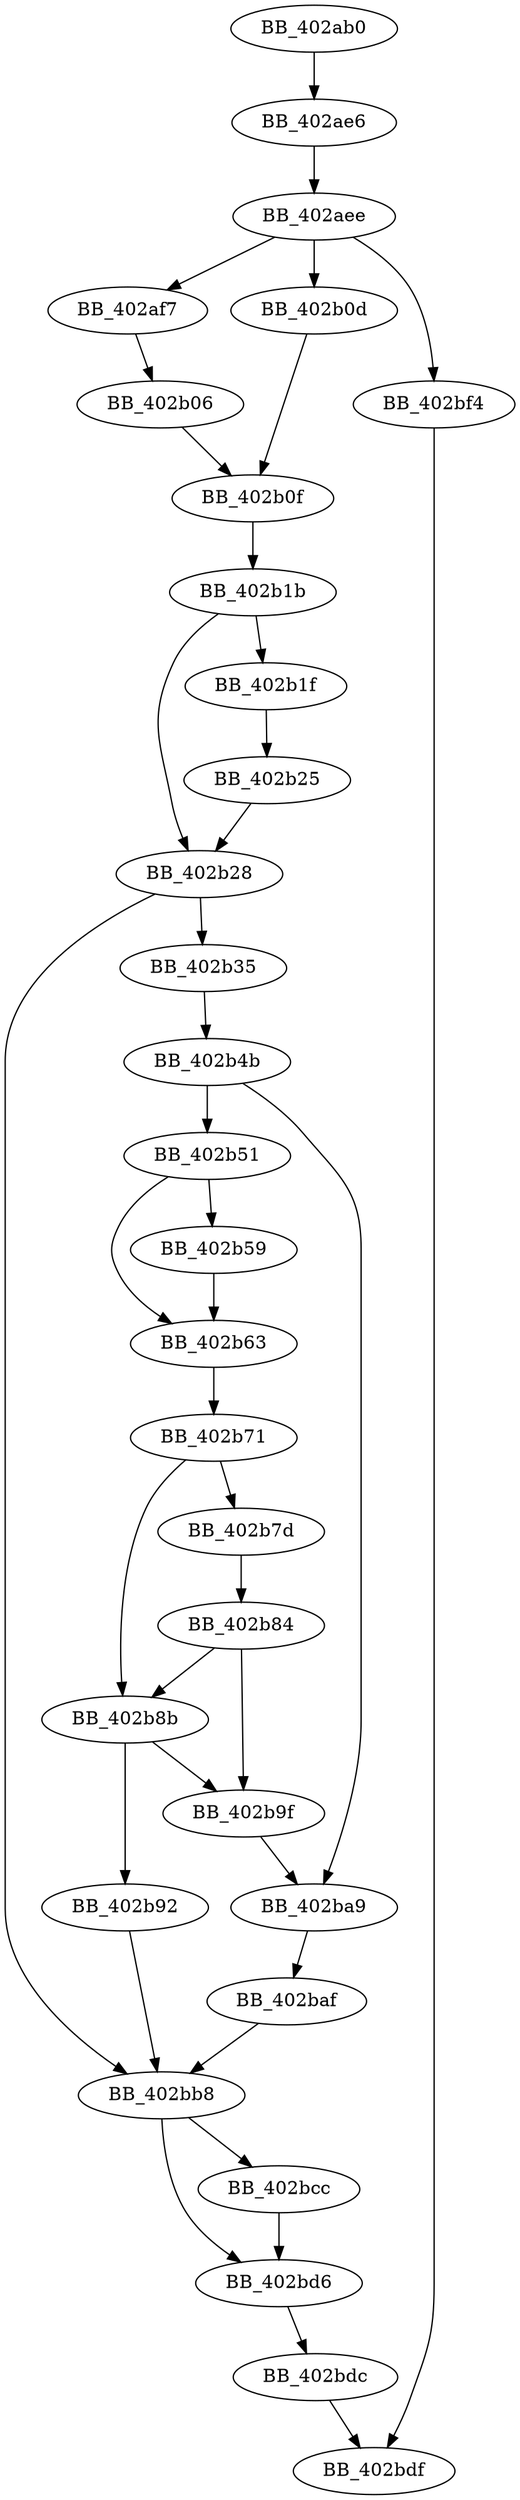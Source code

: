 DiGraph sub_402AB0{
BB_402ab0->BB_402ae6
BB_402ae6->BB_402aee
BB_402aee->BB_402af7
BB_402aee->BB_402b0d
BB_402aee->BB_402bf4
BB_402af7->BB_402b06
BB_402b06->BB_402b0f
BB_402b0d->BB_402b0f
BB_402b0f->BB_402b1b
BB_402b1b->BB_402b1f
BB_402b1b->BB_402b28
BB_402b1f->BB_402b25
BB_402b25->BB_402b28
BB_402b28->BB_402b35
BB_402b28->BB_402bb8
BB_402b35->BB_402b4b
BB_402b4b->BB_402b51
BB_402b4b->BB_402ba9
BB_402b51->BB_402b59
BB_402b51->BB_402b63
BB_402b59->BB_402b63
BB_402b63->BB_402b71
BB_402b71->BB_402b7d
BB_402b71->BB_402b8b
BB_402b7d->BB_402b84
BB_402b84->BB_402b8b
BB_402b84->BB_402b9f
BB_402b8b->BB_402b92
BB_402b8b->BB_402b9f
BB_402b92->BB_402bb8
BB_402b9f->BB_402ba9
BB_402ba9->BB_402baf
BB_402baf->BB_402bb8
BB_402bb8->BB_402bcc
BB_402bb8->BB_402bd6
BB_402bcc->BB_402bd6
BB_402bd6->BB_402bdc
BB_402bdc->BB_402bdf
BB_402bf4->BB_402bdf
}
